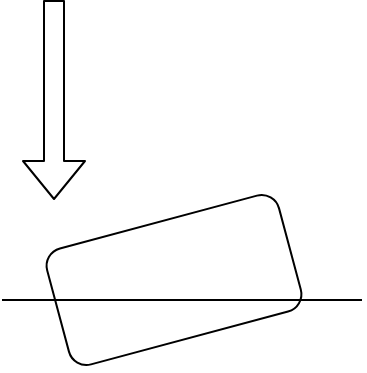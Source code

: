 <mxfile version="14.7.6" type="github">
  <diagram id="_G30CtY7u4TpdqzgdiMX" name="Page-1">
    <mxGraphModel dx="1422" dy="762" grid="1" gridSize="10" guides="1" tooltips="1" connect="1" arrows="1" fold="1" page="1" pageScale="1" pageWidth="827" pageHeight="1169" math="0" shadow="0">
      <root>
        <mxCell id="0" />
        <mxCell id="1" parent="0" />
        <mxCell id="EZ-eaJ-AypUxIvjJn2Ne-1" value="" style="rounded=1;whiteSpace=wrap;html=1;rotation=-15;" vertex="1" parent="1">
          <mxGeometry x="350" y="360" width="120" height="60" as="geometry" />
        </mxCell>
        <mxCell id="EZ-eaJ-AypUxIvjJn2Ne-3" value="" style="endArrow=none;html=1;" edge="1" parent="1">
          <mxGeometry width="50" height="50" relative="1" as="geometry">
            <mxPoint x="324" y="400" as="sourcePoint" />
            <mxPoint x="504" y="400" as="targetPoint" />
          </mxGeometry>
        </mxCell>
        <mxCell id="EZ-eaJ-AypUxIvjJn2Ne-4" value="" style="shape=flexArrow;endArrow=classic;html=1;" edge="1" parent="1">
          <mxGeometry width="50" height="50" relative="1" as="geometry">
            <mxPoint x="350" y="250" as="sourcePoint" />
            <mxPoint x="350" y="350" as="targetPoint" />
          </mxGeometry>
        </mxCell>
      </root>
    </mxGraphModel>
  </diagram>
</mxfile>
